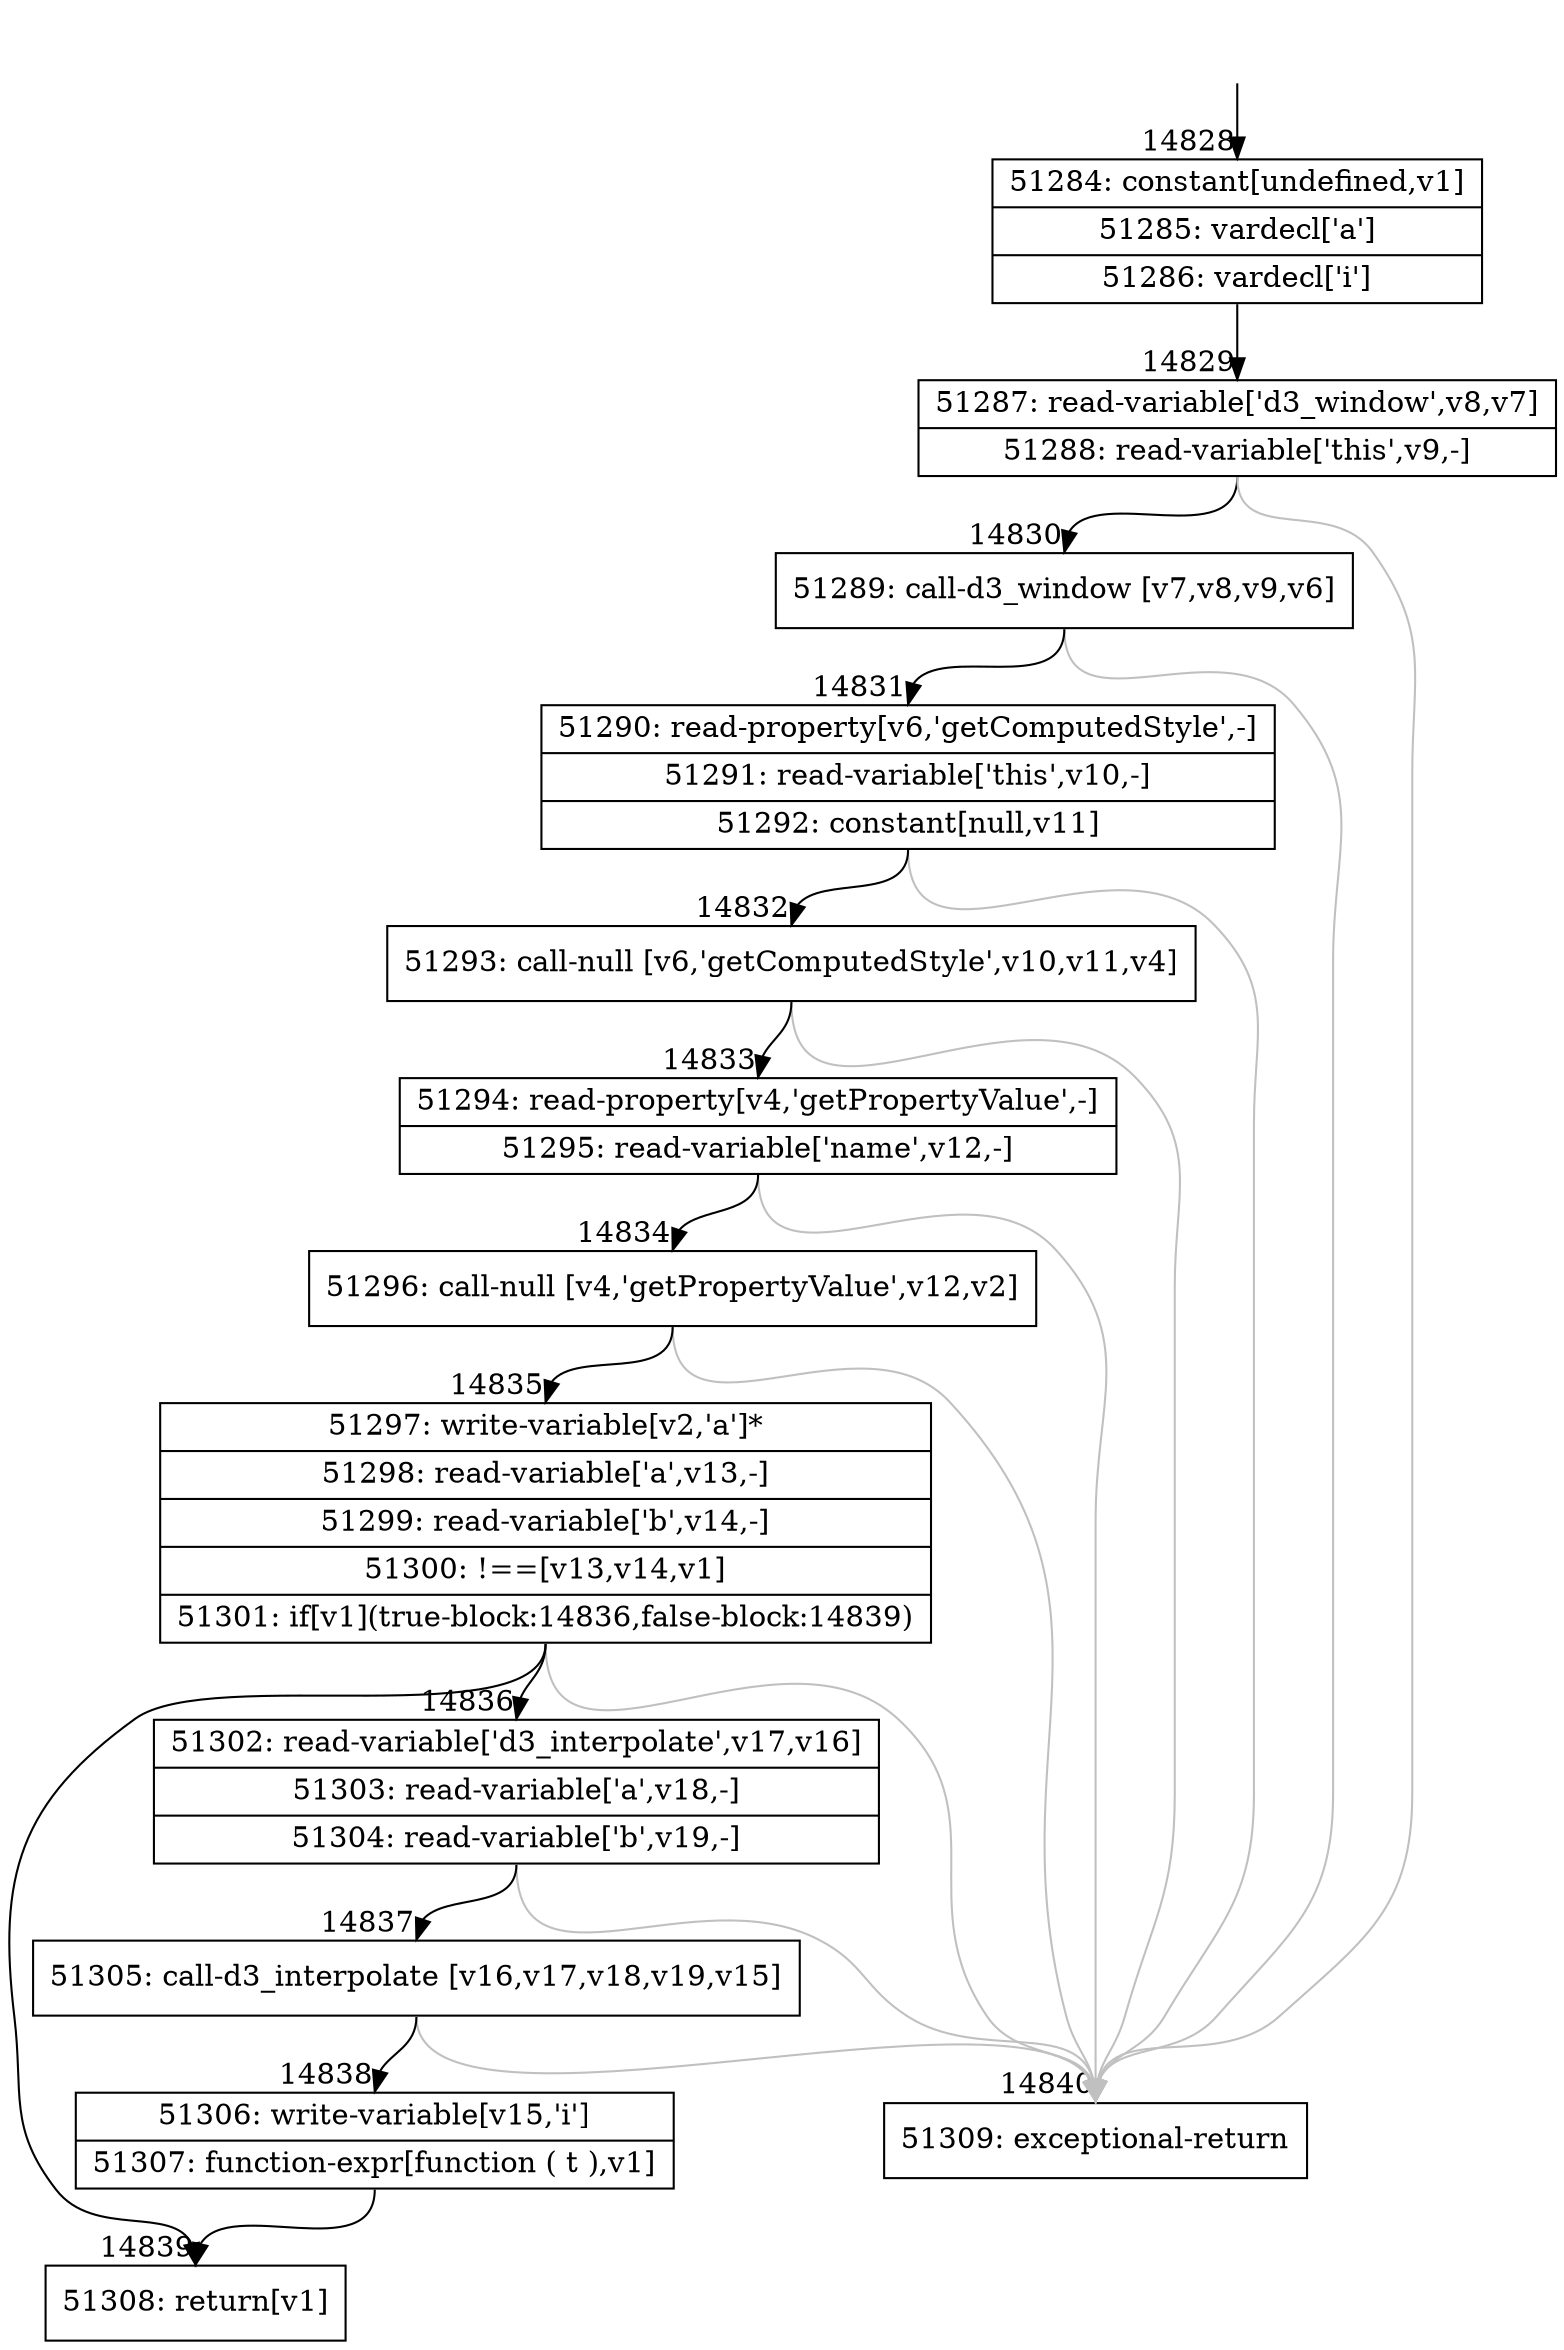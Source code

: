 digraph {
rankdir="TD"
BB_entry1382[shape=none,label=""];
BB_entry1382 -> BB14828 [tailport=s, headport=n, headlabel="    14828"]
BB14828 [shape=record label="{51284: constant[undefined,v1]|51285: vardecl['a']|51286: vardecl['i']}" ] 
BB14828 -> BB14829 [tailport=s, headport=n, headlabel="      14829"]
BB14829 [shape=record label="{51287: read-variable['d3_window',v8,v7]|51288: read-variable['this',v9,-]}" ] 
BB14829 -> BB14830 [tailport=s, headport=n, headlabel="      14830"]
BB14829 -> BB14840 [tailport=s, headport=n, color=gray, headlabel="      14840"]
BB14830 [shape=record label="{51289: call-d3_window [v7,v8,v9,v6]}" ] 
BB14830 -> BB14831 [tailport=s, headport=n, headlabel="      14831"]
BB14830 -> BB14840 [tailport=s, headport=n, color=gray]
BB14831 [shape=record label="{51290: read-property[v6,'getComputedStyle',-]|51291: read-variable['this',v10,-]|51292: constant[null,v11]}" ] 
BB14831 -> BB14832 [tailport=s, headport=n, headlabel="      14832"]
BB14831 -> BB14840 [tailport=s, headport=n, color=gray]
BB14832 [shape=record label="{51293: call-null [v6,'getComputedStyle',v10,v11,v4]}" ] 
BB14832 -> BB14833 [tailport=s, headport=n, headlabel="      14833"]
BB14832 -> BB14840 [tailport=s, headport=n, color=gray]
BB14833 [shape=record label="{51294: read-property[v4,'getPropertyValue',-]|51295: read-variable['name',v12,-]}" ] 
BB14833 -> BB14834 [tailport=s, headport=n, headlabel="      14834"]
BB14833 -> BB14840 [tailport=s, headport=n, color=gray]
BB14834 [shape=record label="{51296: call-null [v4,'getPropertyValue',v12,v2]}" ] 
BB14834 -> BB14835 [tailport=s, headport=n, headlabel="      14835"]
BB14834 -> BB14840 [tailport=s, headport=n, color=gray]
BB14835 [shape=record label="{51297: write-variable[v2,'a']*|51298: read-variable['a',v13,-]|51299: read-variable['b',v14,-]|51300: !==[v13,v14,v1]|51301: if[v1](true-block:14836,false-block:14839)}" ] 
BB14835 -> BB14839 [tailport=s, headport=n, headlabel="      14839"]
BB14835 -> BB14836 [tailport=s, headport=n, headlabel="      14836"]
BB14835 -> BB14840 [tailport=s, headport=n, color=gray]
BB14836 [shape=record label="{51302: read-variable['d3_interpolate',v17,v16]|51303: read-variable['a',v18,-]|51304: read-variable['b',v19,-]}" ] 
BB14836 -> BB14837 [tailport=s, headport=n, headlabel="      14837"]
BB14836 -> BB14840 [tailport=s, headport=n, color=gray]
BB14837 [shape=record label="{51305: call-d3_interpolate [v16,v17,v18,v19,v15]}" ] 
BB14837 -> BB14838 [tailport=s, headport=n, headlabel="      14838"]
BB14837 -> BB14840 [tailport=s, headport=n, color=gray]
BB14838 [shape=record label="{51306: write-variable[v15,'i']|51307: function-expr[function ( t ),v1]}" ] 
BB14838 -> BB14839 [tailport=s, headport=n]
BB14839 [shape=record label="{51308: return[v1]}" ] 
BB14840 [shape=record label="{51309: exceptional-return}" ] 
//#$~ 8765
}
